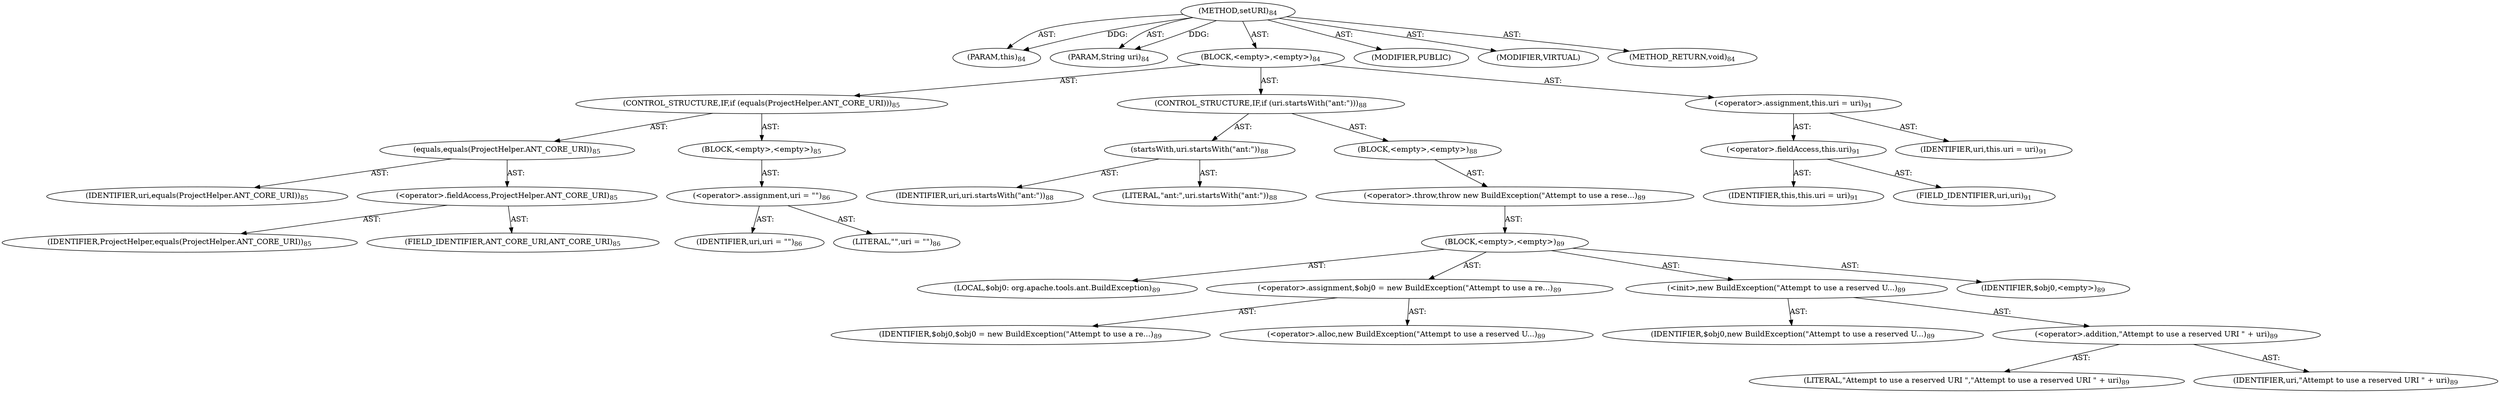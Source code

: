 digraph "setURI" {  
"111669149696" [label = <(METHOD,setURI)<SUB>84</SUB>> ]
"115964116992" [label = <(PARAM,this)<SUB>84</SUB>> ]
"115964116994" [label = <(PARAM,String uri)<SUB>84</SUB>> ]
"25769803776" [label = <(BLOCK,&lt;empty&gt;,&lt;empty&gt;)<SUB>84</SUB>> ]
"47244640256" [label = <(CONTROL_STRUCTURE,IF,if (equals(ProjectHelper.ANT_CORE_URI)))<SUB>85</SUB>> ]
"30064771072" [label = <(equals,equals(ProjectHelper.ANT_CORE_URI))<SUB>85</SUB>> ]
"68719476738" [label = <(IDENTIFIER,uri,equals(ProjectHelper.ANT_CORE_URI))<SUB>85</SUB>> ]
"30064771073" [label = <(&lt;operator&gt;.fieldAccess,ProjectHelper.ANT_CORE_URI)<SUB>85</SUB>> ]
"68719476739" [label = <(IDENTIFIER,ProjectHelper,equals(ProjectHelper.ANT_CORE_URI))<SUB>85</SUB>> ]
"55834574848" [label = <(FIELD_IDENTIFIER,ANT_CORE_URI,ANT_CORE_URI)<SUB>85</SUB>> ]
"25769803777" [label = <(BLOCK,&lt;empty&gt;,&lt;empty&gt;)<SUB>85</SUB>> ]
"30064771074" [label = <(&lt;operator&gt;.assignment,uri = &quot;&quot;)<SUB>86</SUB>> ]
"68719476740" [label = <(IDENTIFIER,uri,uri = &quot;&quot;)<SUB>86</SUB>> ]
"90194313216" [label = <(LITERAL,&quot;&quot;,uri = &quot;&quot;)<SUB>86</SUB>> ]
"47244640257" [label = <(CONTROL_STRUCTURE,IF,if (uri.startsWith(&quot;ant:&quot;)))<SUB>88</SUB>> ]
"30064771075" [label = <(startsWith,uri.startsWith(&quot;ant:&quot;))<SUB>88</SUB>> ]
"68719476741" [label = <(IDENTIFIER,uri,uri.startsWith(&quot;ant:&quot;))<SUB>88</SUB>> ]
"90194313217" [label = <(LITERAL,&quot;ant:&quot;,uri.startsWith(&quot;ant:&quot;))<SUB>88</SUB>> ]
"25769803778" [label = <(BLOCK,&lt;empty&gt;,&lt;empty&gt;)<SUB>88</SUB>> ]
"30064771076" [label = <(&lt;operator&gt;.throw,throw new BuildException(&quot;Attempt to use a rese...)<SUB>89</SUB>> ]
"25769803779" [label = <(BLOCK,&lt;empty&gt;,&lt;empty&gt;)<SUB>89</SUB>> ]
"94489280512" [label = <(LOCAL,$obj0: org.apache.tools.ant.BuildException)<SUB>89</SUB>> ]
"30064771077" [label = <(&lt;operator&gt;.assignment,$obj0 = new BuildException(&quot;Attempt to use a re...)<SUB>89</SUB>> ]
"68719476742" [label = <(IDENTIFIER,$obj0,$obj0 = new BuildException(&quot;Attempt to use a re...)<SUB>89</SUB>> ]
"30064771078" [label = <(&lt;operator&gt;.alloc,new BuildException(&quot;Attempt to use a reserved U...)<SUB>89</SUB>> ]
"30064771079" [label = <(&lt;init&gt;,new BuildException(&quot;Attempt to use a reserved U...)<SUB>89</SUB>> ]
"68719476743" [label = <(IDENTIFIER,$obj0,new BuildException(&quot;Attempt to use a reserved U...)<SUB>89</SUB>> ]
"30064771080" [label = <(&lt;operator&gt;.addition,&quot;Attempt to use a reserved URI &quot; + uri)<SUB>89</SUB>> ]
"90194313218" [label = <(LITERAL,&quot;Attempt to use a reserved URI &quot;,&quot;Attempt to use a reserved URI &quot; + uri)<SUB>89</SUB>> ]
"68719476744" [label = <(IDENTIFIER,uri,&quot;Attempt to use a reserved URI &quot; + uri)<SUB>89</SUB>> ]
"68719476745" [label = <(IDENTIFIER,$obj0,&lt;empty&gt;)<SUB>89</SUB>> ]
"30064771081" [label = <(&lt;operator&gt;.assignment,this.uri = uri)<SUB>91</SUB>> ]
"30064771082" [label = <(&lt;operator&gt;.fieldAccess,this.uri)<SUB>91</SUB>> ]
"68719476736" [label = <(IDENTIFIER,this,this.uri = uri)<SUB>91</SUB>> ]
"55834574849" [label = <(FIELD_IDENTIFIER,uri,uri)<SUB>91</SUB>> ]
"68719476746" [label = <(IDENTIFIER,uri,this.uri = uri)<SUB>91</SUB>> ]
"133143986178" [label = <(MODIFIER,PUBLIC)> ]
"133143986179" [label = <(MODIFIER,VIRTUAL)> ]
"128849018880" [label = <(METHOD_RETURN,void)<SUB>84</SUB>> ]
  "111669149696" -> "115964116992"  [ label = "AST: "] 
  "111669149696" -> "115964116994"  [ label = "AST: "] 
  "111669149696" -> "25769803776"  [ label = "AST: "] 
  "111669149696" -> "133143986178"  [ label = "AST: "] 
  "111669149696" -> "133143986179"  [ label = "AST: "] 
  "111669149696" -> "128849018880"  [ label = "AST: "] 
  "25769803776" -> "47244640256"  [ label = "AST: "] 
  "25769803776" -> "47244640257"  [ label = "AST: "] 
  "25769803776" -> "30064771081"  [ label = "AST: "] 
  "47244640256" -> "30064771072"  [ label = "AST: "] 
  "47244640256" -> "25769803777"  [ label = "AST: "] 
  "30064771072" -> "68719476738"  [ label = "AST: "] 
  "30064771072" -> "30064771073"  [ label = "AST: "] 
  "30064771073" -> "68719476739"  [ label = "AST: "] 
  "30064771073" -> "55834574848"  [ label = "AST: "] 
  "25769803777" -> "30064771074"  [ label = "AST: "] 
  "30064771074" -> "68719476740"  [ label = "AST: "] 
  "30064771074" -> "90194313216"  [ label = "AST: "] 
  "47244640257" -> "30064771075"  [ label = "AST: "] 
  "47244640257" -> "25769803778"  [ label = "AST: "] 
  "30064771075" -> "68719476741"  [ label = "AST: "] 
  "30064771075" -> "90194313217"  [ label = "AST: "] 
  "25769803778" -> "30064771076"  [ label = "AST: "] 
  "30064771076" -> "25769803779"  [ label = "AST: "] 
  "25769803779" -> "94489280512"  [ label = "AST: "] 
  "25769803779" -> "30064771077"  [ label = "AST: "] 
  "25769803779" -> "30064771079"  [ label = "AST: "] 
  "25769803779" -> "68719476745"  [ label = "AST: "] 
  "30064771077" -> "68719476742"  [ label = "AST: "] 
  "30064771077" -> "30064771078"  [ label = "AST: "] 
  "30064771079" -> "68719476743"  [ label = "AST: "] 
  "30064771079" -> "30064771080"  [ label = "AST: "] 
  "30064771080" -> "90194313218"  [ label = "AST: "] 
  "30064771080" -> "68719476744"  [ label = "AST: "] 
  "30064771081" -> "30064771082"  [ label = "AST: "] 
  "30064771081" -> "68719476746"  [ label = "AST: "] 
  "30064771082" -> "68719476736"  [ label = "AST: "] 
  "30064771082" -> "55834574849"  [ label = "AST: "] 
  "111669149696" -> "115964116992"  [ label = "DDG: "] 
  "111669149696" -> "115964116994"  [ label = "DDG: "] 
}
